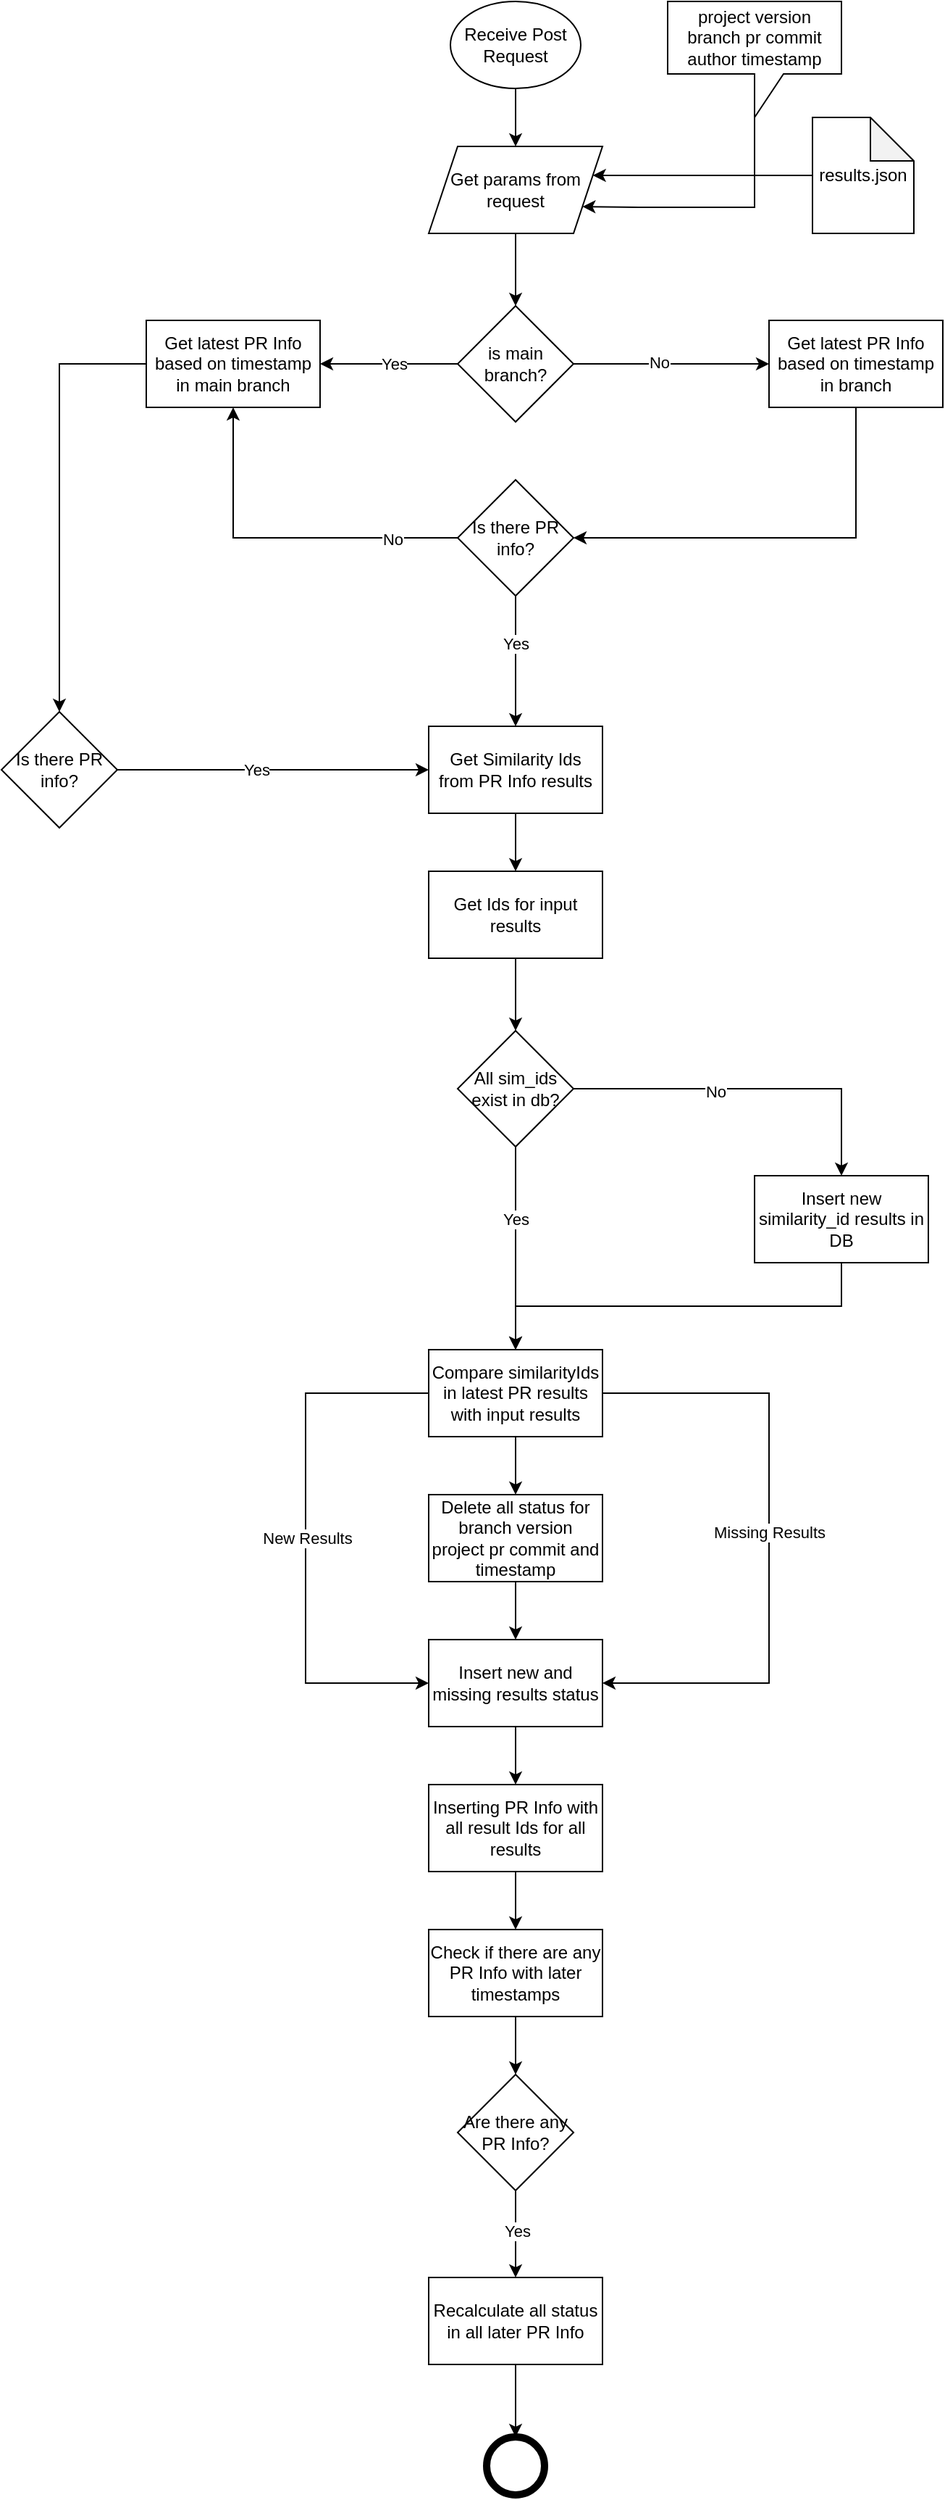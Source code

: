 <mxfile version="24.6.4" type="github" pages="4">
  <diagram name="Upload Results" id="YByiRGs1S5qQSoG0bhu4">
    <mxGraphModel dx="2068" dy="1206" grid="1" gridSize="10" guides="1" tooltips="1" connect="1" arrows="1" fold="1" page="1" pageScale="1" pageWidth="850" pageHeight="1100" math="0" shadow="0">
      <root>
        <mxCell id="0" />
        <mxCell id="1" parent="0" />
        <mxCell id="QZMvqvCmCbf6V6JpCvCZ-3" style="edgeStyle=orthogonalEdgeStyle;rounded=0;orthogonalLoop=1;jettySize=auto;html=1;exitX=0.5;exitY=1;exitDx=0;exitDy=0;entryX=0.5;entryY=0;entryDx=0;entryDy=0;" parent="1" source="QZMvqvCmCbf6V6JpCvCZ-1" target="QZMvqvCmCbf6V6JpCvCZ-18" edge="1">
          <mxGeometry relative="1" as="geometry">
            <mxPoint x="425.034" y="100" as="targetPoint" />
          </mxGeometry>
        </mxCell>
        <mxCell id="QZMvqvCmCbf6V6JpCvCZ-1" value="Receive Post Request" style="ellipse;whiteSpace=wrap;html=1;" parent="1" vertex="1">
          <mxGeometry x="380" y="10" width="90" height="60" as="geometry" />
        </mxCell>
        <mxCell id="QZMvqvCmCbf6V6JpCvCZ-7" style="edgeStyle=orthogonalEdgeStyle;rounded=0;orthogonalLoop=1;jettySize=auto;html=1;" parent="1" source="QZMvqvCmCbf6V6JpCvCZ-4" target="QZMvqvCmCbf6V6JpCvCZ-18" edge="1">
          <mxGeometry relative="1" as="geometry">
            <mxPoint x="485" y="130" as="targetPoint" />
            <Array as="points">
              <mxPoint x="510" y="130" />
              <mxPoint x="510" y="130" />
            </Array>
          </mxGeometry>
        </mxCell>
        <mxCell id="QZMvqvCmCbf6V6JpCvCZ-4" value="results.json" style="shape=note;whiteSpace=wrap;html=1;backgroundOutline=1;darkOpacity=0.05;" parent="1" vertex="1">
          <mxGeometry x="630" y="90" width="70" height="80" as="geometry" />
        </mxCell>
        <mxCell id="QZMvqvCmCbf6V6JpCvCZ-6" value="project version branch pr commit author timestamp" style="shape=callout;whiteSpace=wrap;html=1;perimeter=calloutPerimeter;rotation=0;" parent="1" vertex="1">
          <mxGeometry x="530" y="10" width="120" height="80" as="geometry" />
        </mxCell>
        <mxCell id="QZMvqvCmCbf6V6JpCvCZ-8" style="edgeStyle=orthogonalEdgeStyle;rounded=0;orthogonalLoop=1;jettySize=auto;html=1;entryX=1;entryY=0.75;entryDx=0;entryDy=0;" parent="1" source="QZMvqvCmCbf6V6JpCvCZ-6" target="QZMvqvCmCbf6V6JpCvCZ-18" edge="1">
          <mxGeometry relative="1" as="geometry">
            <mxPoint x="484.04" y="153.64" as="targetPoint" />
            <Array as="points">
              <mxPoint x="590" y="152" />
              <mxPoint x="510" y="152" />
            </Array>
          </mxGeometry>
        </mxCell>
        <mxCell id="cz3SGHg0EEIZZJpJrPbh-2" style="edgeStyle=orthogonalEdgeStyle;rounded=0;orthogonalLoop=1;jettySize=auto;html=1;" edge="1" parent="1" source="QZMvqvCmCbf6V6JpCvCZ-18" target="cz3SGHg0EEIZZJpJrPbh-1">
          <mxGeometry relative="1" as="geometry" />
        </mxCell>
        <mxCell id="QZMvqvCmCbf6V6JpCvCZ-18" value="Get params from request" style="shape=parallelogram;perimeter=parallelogramPerimeter;whiteSpace=wrap;html=1;fixedSize=1;" parent="1" vertex="1">
          <mxGeometry x="365" y="110" width="120" height="60" as="geometry" />
        </mxCell>
        <mxCell id="QZMvqvCmCbf6V6JpCvCZ-54" value="" style="ellipse;whiteSpace=wrap;html=1;rounded=1;fillColor=#ffffff;strokeWidth=5;strokeColor=#000000;" parent="1" vertex="1">
          <mxGeometry x="405" y="1690" width="40" height="40" as="geometry" />
        </mxCell>
        <mxCell id="cz3SGHg0EEIZZJpJrPbh-4" value="" style="edgeStyle=orthogonalEdgeStyle;rounded=0;orthogonalLoop=1;jettySize=auto;html=1;" edge="1" parent="1" source="cz3SGHg0EEIZZJpJrPbh-1" target="cz3SGHg0EEIZZJpJrPbh-3">
          <mxGeometry relative="1" as="geometry" />
        </mxCell>
        <mxCell id="cz3SGHg0EEIZZJpJrPbh-5" value="Yes" style="edgeLabel;html=1;align=center;verticalAlign=middle;resizable=0;points=[];" vertex="1" connectable="0" parent="cz3SGHg0EEIZZJpJrPbh-4">
          <mxGeometry x="-0.007" y="1" relative="1" as="geometry">
            <mxPoint x="3" y="-1" as="offset" />
          </mxGeometry>
        </mxCell>
        <mxCell id="cz3SGHg0EEIZZJpJrPbh-7" value="" style="edgeStyle=orthogonalEdgeStyle;rounded=0;orthogonalLoop=1;jettySize=auto;html=1;" edge="1" parent="1" source="cz3SGHg0EEIZZJpJrPbh-1" target="cz3SGHg0EEIZZJpJrPbh-6">
          <mxGeometry relative="1" as="geometry" />
        </mxCell>
        <mxCell id="cz3SGHg0EEIZZJpJrPbh-8" value="No" style="edgeLabel;html=1;align=center;verticalAlign=middle;resizable=0;points=[];" vertex="1" connectable="0" parent="cz3SGHg0EEIZZJpJrPbh-7">
          <mxGeometry x="-0.123" y="1" relative="1" as="geometry">
            <mxPoint as="offset" />
          </mxGeometry>
        </mxCell>
        <mxCell id="cz3SGHg0EEIZZJpJrPbh-1" value="is main branch?" style="rhombus;whiteSpace=wrap;html=1;" vertex="1" parent="1">
          <mxGeometry x="385" y="220" width="80" height="80" as="geometry" />
        </mxCell>
        <mxCell id="cz3SGHg0EEIZZJpJrPbh-12" value="" style="edgeStyle=orthogonalEdgeStyle;rounded=0;orthogonalLoop=1;jettySize=auto;html=1;" edge="1" parent="1" source="cz3SGHg0EEIZZJpJrPbh-3" target="cz3SGHg0EEIZZJpJrPbh-11">
          <mxGeometry relative="1" as="geometry" />
        </mxCell>
        <mxCell id="cz3SGHg0EEIZZJpJrPbh-3" value="Get latest PR Info based on timestamp in main branch" style="whiteSpace=wrap;html=1;" vertex="1" parent="1">
          <mxGeometry x="170" y="230" width="120" height="60" as="geometry" />
        </mxCell>
        <mxCell id="cz3SGHg0EEIZZJpJrPbh-10" value="" style="edgeStyle=orthogonalEdgeStyle;rounded=0;orthogonalLoop=1;jettySize=auto;html=1;" edge="1" parent="1" source="cz3SGHg0EEIZZJpJrPbh-6" target="cz3SGHg0EEIZZJpJrPbh-9">
          <mxGeometry relative="1" as="geometry">
            <Array as="points">
              <mxPoint x="660" y="380" />
            </Array>
          </mxGeometry>
        </mxCell>
        <mxCell id="cz3SGHg0EEIZZJpJrPbh-6" value="Get latest PR Info based on timestamp in branch" style="whiteSpace=wrap;html=1;" vertex="1" parent="1">
          <mxGeometry x="600" y="230" width="120" height="60" as="geometry" />
        </mxCell>
        <mxCell id="cz3SGHg0EEIZZJpJrPbh-14" style="edgeStyle=orthogonalEdgeStyle;rounded=0;orthogonalLoop=1;jettySize=auto;html=1;entryX=0.5;entryY=1;entryDx=0;entryDy=0;" edge="1" parent="1" source="cz3SGHg0EEIZZJpJrPbh-9" target="cz3SGHg0EEIZZJpJrPbh-3">
          <mxGeometry relative="1" as="geometry" />
        </mxCell>
        <mxCell id="cz3SGHg0EEIZZJpJrPbh-21" value="No" style="edgeLabel;html=1;align=center;verticalAlign=middle;resizable=0;points=[];" vertex="1" connectable="0" parent="cz3SGHg0EEIZZJpJrPbh-14">
          <mxGeometry x="-0.628" y="1" relative="1" as="geometry">
            <mxPoint as="offset" />
          </mxGeometry>
        </mxCell>
        <mxCell id="cz3SGHg0EEIZZJpJrPbh-16" value="" style="edgeStyle=orthogonalEdgeStyle;rounded=0;orthogonalLoop=1;jettySize=auto;html=1;" edge="1" parent="1" source="cz3SGHg0EEIZZJpJrPbh-9" target="cz3SGHg0EEIZZJpJrPbh-15">
          <mxGeometry relative="1" as="geometry" />
        </mxCell>
        <mxCell id="cz3SGHg0EEIZZJpJrPbh-20" value="Yes" style="edgeLabel;html=1;align=center;verticalAlign=middle;resizable=0;points=[];" vertex="1" connectable="0" parent="cz3SGHg0EEIZZJpJrPbh-16">
          <mxGeometry x="-0.481" y="1" relative="1" as="geometry">
            <mxPoint x="-1" y="9" as="offset" />
          </mxGeometry>
        </mxCell>
        <mxCell id="cz3SGHg0EEIZZJpJrPbh-9" value="Is there PR info?" style="rhombus;whiteSpace=wrap;html=1;" vertex="1" parent="1">
          <mxGeometry x="385" y="340" width="80" height="80" as="geometry" />
        </mxCell>
        <mxCell id="cz3SGHg0EEIZZJpJrPbh-18" style="edgeStyle=orthogonalEdgeStyle;rounded=0;orthogonalLoop=1;jettySize=auto;html=1;entryX=0;entryY=0.5;entryDx=0;entryDy=0;exitX=1;exitY=0.5;exitDx=0;exitDy=0;" edge="1" parent="1" source="cz3SGHg0EEIZZJpJrPbh-11" target="cz3SGHg0EEIZZJpJrPbh-15">
          <mxGeometry relative="1" as="geometry">
            <Array as="points">
              <mxPoint x="365" y="540" />
            </Array>
          </mxGeometry>
        </mxCell>
        <mxCell id="cz3SGHg0EEIZZJpJrPbh-22" value="Yes" style="edgeLabel;html=1;align=center;verticalAlign=middle;resizable=0;points=[];" vertex="1" connectable="0" parent="cz3SGHg0EEIZZJpJrPbh-18">
          <mxGeometry x="-0.111" relative="1" as="geometry">
            <mxPoint as="offset" />
          </mxGeometry>
        </mxCell>
        <mxCell id="cz3SGHg0EEIZZJpJrPbh-11" value="Is there PR info?" style="rhombus;whiteSpace=wrap;html=1;" vertex="1" parent="1">
          <mxGeometry x="70" y="500" width="80" height="80" as="geometry" />
        </mxCell>
        <mxCell id="cz3SGHg0EEIZZJpJrPbh-43" value="" style="edgeStyle=orthogonalEdgeStyle;rounded=0;orthogonalLoop=1;jettySize=auto;html=1;" edge="1" parent="1" source="cz3SGHg0EEIZZJpJrPbh-15" target="cz3SGHg0EEIZZJpJrPbh-42">
          <mxGeometry relative="1" as="geometry" />
        </mxCell>
        <mxCell id="cz3SGHg0EEIZZJpJrPbh-15" value="Get Similarity Ids from PR Info results" style="whiteSpace=wrap;html=1;" vertex="1" parent="1">
          <mxGeometry x="365" y="510" width="120" height="60" as="geometry" />
        </mxCell>
        <mxCell id="cz3SGHg0EEIZZJpJrPbh-30" value="" style="edgeStyle=orthogonalEdgeStyle;rounded=0;orthogonalLoop=1;jettySize=auto;html=1;" edge="1" parent="1" source="cz3SGHg0EEIZZJpJrPbh-23" target="cz3SGHg0EEIZZJpJrPbh-29">
          <mxGeometry relative="1" as="geometry" />
        </mxCell>
        <mxCell id="cz3SGHg0EEIZZJpJrPbh-35" style="edgeStyle=orthogonalEdgeStyle;rounded=0;orthogonalLoop=1;jettySize=auto;html=1;entryX=1;entryY=0.5;entryDx=0;entryDy=0;" edge="1" parent="1" source="cz3SGHg0EEIZZJpJrPbh-23" target="cz3SGHg0EEIZZJpJrPbh-31">
          <mxGeometry relative="1" as="geometry">
            <Array as="points">
              <mxPoint x="600" y="970" />
              <mxPoint x="600" y="1170" />
            </Array>
          </mxGeometry>
        </mxCell>
        <mxCell id="cz3SGHg0EEIZZJpJrPbh-36" value="Missing Results" style="edgeLabel;html=1;align=center;verticalAlign=middle;resizable=0;points=[];" vertex="1" connectable="0" parent="cz3SGHg0EEIZZJpJrPbh-35">
          <mxGeometry x="-0.021" relative="1" as="geometry">
            <mxPoint as="offset" />
          </mxGeometry>
        </mxCell>
        <mxCell id="cz3SGHg0EEIZZJpJrPbh-37" style="edgeStyle=orthogonalEdgeStyle;rounded=0;orthogonalLoop=1;jettySize=auto;html=1;entryX=0;entryY=0.5;entryDx=0;entryDy=0;" edge="1" parent="1" source="cz3SGHg0EEIZZJpJrPbh-23" target="cz3SGHg0EEIZZJpJrPbh-31">
          <mxGeometry relative="1" as="geometry">
            <Array as="points">
              <mxPoint x="280" y="970" />
              <mxPoint x="280" y="1170" />
            </Array>
          </mxGeometry>
        </mxCell>
        <mxCell id="cz3SGHg0EEIZZJpJrPbh-38" value="New Results" style="edgeLabel;html=1;align=center;verticalAlign=middle;resizable=0;points=[];" vertex="1" connectable="0" parent="cz3SGHg0EEIZZJpJrPbh-37">
          <mxGeometry x="-0.035" y="1" relative="1" as="geometry">
            <mxPoint y="6" as="offset" />
          </mxGeometry>
        </mxCell>
        <mxCell id="cz3SGHg0EEIZZJpJrPbh-23" value="Compare similarityIds in latest PR results with input results" style="whiteSpace=wrap;html=1;" vertex="1" parent="1">
          <mxGeometry x="365" y="940" width="120" height="60" as="geometry" />
        </mxCell>
        <mxCell id="cz3SGHg0EEIZZJpJrPbh-32" value="" style="edgeStyle=orthogonalEdgeStyle;rounded=0;orthogonalLoop=1;jettySize=auto;html=1;" edge="1" parent="1" source="cz3SGHg0EEIZZJpJrPbh-29" target="cz3SGHg0EEIZZJpJrPbh-31">
          <mxGeometry relative="1" as="geometry" />
        </mxCell>
        <mxCell id="cz3SGHg0EEIZZJpJrPbh-29" value="Delete all status for branch version project pr commit and timestamp" style="whiteSpace=wrap;html=1;" vertex="1" parent="1">
          <mxGeometry x="365" y="1040" width="120" height="60" as="geometry" />
        </mxCell>
        <mxCell id="cz3SGHg0EEIZZJpJrPbh-61" value="" style="edgeStyle=orthogonalEdgeStyle;rounded=0;orthogonalLoop=1;jettySize=auto;html=1;" edge="1" parent="1" source="cz3SGHg0EEIZZJpJrPbh-31" target="cz3SGHg0EEIZZJpJrPbh-60">
          <mxGeometry relative="1" as="geometry" />
        </mxCell>
        <mxCell id="cz3SGHg0EEIZZJpJrPbh-31" value="Insert new and missing results status" style="whiteSpace=wrap;html=1;" vertex="1" parent="1">
          <mxGeometry x="365" y="1140" width="120" height="60" as="geometry" />
        </mxCell>
        <mxCell id="cz3SGHg0EEIZZJpJrPbh-54" value="" style="edgeStyle=orthogonalEdgeStyle;rounded=0;orthogonalLoop=1;jettySize=auto;html=1;" edge="1" parent="1" source="cz3SGHg0EEIZZJpJrPbh-42" target="cz3SGHg0EEIZZJpJrPbh-44">
          <mxGeometry relative="1" as="geometry" />
        </mxCell>
        <mxCell id="cz3SGHg0EEIZZJpJrPbh-42" value="Get Ids for input results" style="whiteSpace=wrap;html=1;" vertex="1" parent="1">
          <mxGeometry x="365" y="610" width="120" height="60" as="geometry" />
        </mxCell>
        <mxCell id="cz3SGHg0EEIZZJpJrPbh-55" style="edgeStyle=orthogonalEdgeStyle;rounded=0;orthogonalLoop=1;jettySize=auto;html=1;entryX=0.5;entryY=0;entryDx=0;entryDy=0;" edge="1" parent="1" source="cz3SGHg0EEIZZJpJrPbh-44" target="cz3SGHg0EEIZZJpJrPbh-47">
          <mxGeometry relative="1" as="geometry" />
        </mxCell>
        <mxCell id="cz3SGHg0EEIZZJpJrPbh-56" value="No" style="edgeLabel;html=1;align=center;verticalAlign=middle;resizable=0;points=[];" vertex="1" connectable="0" parent="cz3SGHg0EEIZZJpJrPbh-55">
          <mxGeometry x="-0.203" y="-2" relative="1" as="geometry">
            <mxPoint as="offset" />
          </mxGeometry>
        </mxCell>
        <mxCell id="cz3SGHg0EEIZZJpJrPbh-58" style="edgeStyle=orthogonalEdgeStyle;rounded=0;orthogonalLoop=1;jettySize=auto;html=1;entryX=0.5;entryY=0;entryDx=0;entryDy=0;" edge="1" parent="1" source="cz3SGHg0EEIZZJpJrPbh-44" target="cz3SGHg0EEIZZJpJrPbh-23">
          <mxGeometry relative="1" as="geometry" />
        </mxCell>
        <mxCell id="cz3SGHg0EEIZZJpJrPbh-59" value="Yes" style="edgeLabel;html=1;align=center;verticalAlign=middle;resizable=0;points=[];" vertex="1" connectable="0" parent="cz3SGHg0EEIZZJpJrPbh-58">
          <mxGeometry x="-0.483" relative="1" as="geometry">
            <mxPoint y="14" as="offset" />
          </mxGeometry>
        </mxCell>
        <mxCell id="cz3SGHg0EEIZZJpJrPbh-44" value="All sim_ids exist in db?" style="rhombus;whiteSpace=wrap;html=1;" vertex="1" parent="1">
          <mxGeometry x="385" y="720" width="80" height="80" as="geometry" />
        </mxCell>
        <mxCell id="cz3SGHg0EEIZZJpJrPbh-57" style="edgeStyle=orthogonalEdgeStyle;rounded=0;orthogonalLoop=1;jettySize=auto;html=1;" edge="1" parent="1" source="cz3SGHg0EEIZZJpJrPbh-47" target="cz3SGHg0EEIZZJpJrPbh-23">
          <mxGeometry relative="1" as="geometry">
            <Array as="points">
              <mxPoint x="650" y="910" />
              <mxPoint x="425" y="910" />
            </Array>
          </mxGeometry>
        </mxCell>
        <mxCell id="cz3SGHg0EEIZZJpJrPbh-47" value="Insert new similarity_id results in DB" style="whiteSpace=wrap;html=1;" vertex="1" parent="1">
          <mxGeometry x="590" y="820" width="120" height="60" as="geometry" />
        </mxCell>
        <mxCell id="cz3SGHg0EEIZZJpJrPbh-63" value="" style="edgeStyle=orthogonalEdgeStyle;rounded=0;orthogonalLoop=1;jettySize=auto;html=1;" edge="1" parent="1" source="cz3SGHg0EEIZZJpJrPbh-60" target="cz3SGHg0EEIZZJpJrPbh-62">
          <mxGeometry relative="1" as="geometry" />
        </mxCell>
        <mxCell id="cz3SGHg0EEIZZJpJrPbh-60" value="Inserting PR Info with all result Ids for all results" style="whiteSpace=wrap;html=1;" vertex="1" parent="1">
          <mxGeometry x="365" y="1240" width="120" height="60" as="geometry" />
        </mxCell>
        <mxCell id="cz3SGHg0EEIZZJpJrPbh-65" value="" style="edgeStyle=orthogonalEdgeStyle;rounded=0;orthogonalLoop=1;jettySize=auto;html=1;" edge="1" parent="1" source="cz3SGHg0EEIZZJpJrPbh-62" target="cz3SGHg0EEIZZJpJrPbh-64">
          <mxGeometry relative="1" as="geometry" />
        </mxCell>
        <mxCell id="cz3SGHg0EEIZZJpJrPbh-62" value="Check if there are any PR Info with later timestamps" style="whiteSpace=wrap;html=1;" vertex="1" parent="1">
          <mxGeometry x="365" y="1340" width="120" height="60" as="geometry" />
        </mxCell>
        <mxCell id="cz3SGHg0EEIZZJpJrPbh-67" value="" style="edgeStyle=orthogonalEdgeStyle;rounded=0;orthogonalLoop=1;jettySize=auto;html=1;" edge="1" parent="1" source="cz3SGHg0EEIZZJpJrPbh-64" target="cz3SGHg0EEIZZJpJrPbh-66">
          <mxGeometry relative="1" as="geometry" />
        </mxCell>
        <mxCell id="cz3SGHg0EEIZZJpJrPbh-68" value="Yes" style="edgeLabel;html=1;align=center;verticalAlign=middle;resizable=0;points=[];" vertex="1" connectable="0" parent="cz3SGHg0EEIZZJpJrPbh-67">
          <mxGeometry x="-0.08" y="1" relative="1" as="geometry">
            <mxPoint as="offset" />
          </mxGeometry>
        </mxCell>
        <mxCell id="cz3SGHg0EEIZZJpJrPbh-64" value="Are there any PR Info?" style="rhombus;whiteSpace=wrap;html=1;" vertex="1" parent="1">
          <mxGeometry x="385" y="1440" width="80" height="80" as="geometry" />
        </mxCell>
        <mxCell id="cz3SGHg0EEIZZJpJrPbh-69" style="edgeStyle=orthogonalEdgeStyle;rounded=0;orthogonalLoop=1;jettySize=auto;html=1;" edge="1" parent="1" source="cz3SGHg0EEIZZJpJrPbh-66" target="QZMvqvCmCbf6V6JpCvCZ-54">
          <mxGeometry relative="1" as="geometry" />
        </mxCell>
        <mxCell id="cz3SGHg0EEIZZJpJrPbh-66" value="Recalculate all status in all later PR Info" style="whiteSpace=wrap;html=1;" vertex="1" parent="1">
          <mxGeometry x="365" y="1580" width="120" height="60" as="geometry" />
        </mxCell>
      </root>
    </mxGraphModel>
  </diagram>
  <diagram id="E4tVoBU792jQGEHOuDer" name="Result Summary">
    <mxGraphModel dx="1418" dy="819" grid="1" gridSize="10" guides="1" tooltips="1" connect="1" arrows="1" fold="1" page="1" pageScale="1" pageWidth="850" pageHeight="1100" math="0" shadow="0">
      <root>
        <mxCell id="0" />
        <mxCell id="1" parent="0" />
        <mxCell id="jvsuwEAypNJCetFV5SgB-3" style="edgeStyle=orthogonalEdgeStyle;rounded=0;orthogonalLoop=1;jettySize=auto;html=1;" edge="1" parent="1" source="jvsuwEAypNJCetFV5SgB-1" target="jvsuwEAypNJCetFV5SgB-2">
          <mxGeometry relative="1" as="geometry" />
        </mxCell>
        <mxCell id="jvsuwEAypNJCetFV5SgB-1" value="Receive Get Request" style="ellipse;whiteSpace=wrap;html=1;" vertex="1" parent="1">
          <mxGeometry x="365" y="10" width="120" height="80" as="geometry" />
        </mxCell>
        <mxCell id="jvsuwEAypNJCetFV5SgB-6" style="edgeStyle=orthogonalEdgeStyle;rounded=0;orthogonalLoop=1;jettySize=auto;html=1;" edge="1" parent="1" source="jvsuwEAypNJCetFV5SgB-2" target="jvsuwEAypNJCetFV5SgB-7">
          <mxGeometry relative="1" as="geometry">
            <mxPoint x="425" y="230" as="targetPoint" />
          </mxGeometry>
        </mxCell>
        <mxCell id="jvsuwEAypNJCetFV5SgB-2" value="Get params from request" style="shape=parallelogram;perimeter=parallelogramPerimeter;whiteSpace=wrap;html=1;fixedSize=1;" vertex="1" parent="1">
          <mxGeometry x="365" y="130" width="120" height="60" as="geometry" />
        </mxCell>
        <mxCell id="jvsuwEAypNJCetFV5SgB-5" style="edgeStyle=orthogonalEdgeStyle;rounded=0;orthogonalLoop=1;jettySize=auto;html=1;entryX=1;entryY=0.5;entryDx=0;entryDy=0;" edge="1" parent="1" source="jvsuwEAypNJCetFV5SgB-4" target="jvsuwEAypNJCetFV5SgB-2">
          <mxGeometry relative="1" as="geometry">
            <Array as="points">
              <mxPoint x="560" y="160" />
              <mxPoint x="560" y="160" />
            </Array>
          </mxGeometry>
        </mxCell>
        <mxCell id="jvsuwEAypNJCetFV5SgB-4" value="version branch ?pr" style="shape=callout;whiteSpace=wrap;html=1;perimeter=calloutPerimeter;" vertex="1" parent="1">
          <mxGeometry x="540" y="140" width="120" height="70" as="geometry" />
        </mxCell>
        <mxCell id="jvsuwEAypNJCetFV5SgB-10" value="" style="edgeStyle=orthogonalEdgeStyle;rounded=0;orthogonalLoop=1;jettySize=auto;html=1;" edge="1" parent="1" source="jvsuwEAypNJCetFV5SgB-7" target="jvsuwEAypNJCetFV5SgB-9">
          <mxGeometry relative="1" as="geometry" />
        </mxCell>
        <mxCell id="jvsuwEAypNJCetFV5SgB-7" value="Generate mongo aggregation pipeline" style="rounded=0;whiteSpace=wrap;html=1;" vertex="1" parent="1">
          <mxGeometry x="365" y="220" width="120" height="60" as="geometry" />
        </mxCell>
        <mxCell id="jvsuwEAypNJCetFV5SgB-12" value="" style="edgeStyle=orthogonalEdgeStyle;rounded=0;orthogonalLoop=1;jettySize=auto;html=1;" edge="1" parent="1" source="jvsuwEAypNJCetFV5SgB-9" target="jvsuwEAypNJCetFV5SgB-11">
          <mxGeometry relative="1" as="geometry" />
        </mxCell>
        <mxCell id="jvsuwEAypNJCetFV5SgB-9" value="Match status by version branch ?pr" style="whiteSpace=wrap;html=1;rounded=0;" vertex="1" parent="1">
          <mxGeometry x="365" y="310" width="120" height="60" as="geometry" />
        </mxCell>
        <mxCell id="jvsuwEAypNJCetFV5SgB-14" value="" style="edgeStyle=orthogonalEdgeStyle;rounded=0;orthogonalLoop=1;jettySize=auto;html=1;" edge="1" parent="1" source="jvsuwEAypNJCetFV5SgB-11" target="jvsuwEAypNJCetFV5SgB-13">
          <mxGeometry relative="1" as="geometry" />
        </mxCell>
        <mxCell id="jvsuwEAypNJCetFV5SgB-11" value="lookup left join result data by result id" style="whiteSpace=wrap;html=1;rounded=0;" vertex="1" parent="1">
          <mxGeometry x="365" y="400" width="120" height="60" as="geometry" />
        </mxCell>
        <mxCell id="jvsuwEAypNJCetFV5SgB-16" value="" style="edgeStyle=orthogonalEdgeStyle;rounded=0;orthogonalLoop=1;jettySize=auto;html=1;" edge="1" parent="1" source="jvsuwEAypNJCetFV5SgB-13" target="jvsuwEAypNJCetFV5SgB-15">
          <mxGeometry relative="1" as="geometry" />
        </mxCell>
        <mxCell id="jvsuwEAypNJCetFV5SgB-13" value="lookup last analysis record by result id" style="whiteSpace=wrap;html=1;rounded=0;" vertex="1" parent="1">
          <mxGeometry x="365" y="490" width="120" height="60" as="geometry" />
        </mxCell>
        <mxCell id="jvsuwEAypNJCetFV5SgB-18" value="" style="edgeStyle=orthogonalEdgeStyle;rounded=0;orthogonalLoop=1;jettySize=auto;html=1;" edge="1" parent="1" source="jvsuwEAypNJCetFV5SgB-15" target="jvsuwEAypNJCetFV5SgB-17">
          <mxGeometry relative="1" as="geometry" />
        </mxCell>
        <mxCell id="jvsuwEAypNJCetFV5SgB-15" value="unwind result and analysis data" style="whiteSpace=wrap;html=1;rounded=0;" vertex="1" parent="1">
          <mxGeometry x="365" y="580" width="120" height="60" as="geometry" />
        </mxCell>
        <mxCell id="XTr0tZBAKNCZQz81I6Xo-2" value="" style="edgeStyle=orthogonalEdgeStyle;rounded=0;orthogonalLoop=1;jettySize=auto;html=1;" edge="1" parent="1" source="jvsuwEAypNJCetFV5SgB-17" target="XTr0tZBAKNCZQz81I6Xo-1">
          <mxGeometry relative="1" as="geometry" />
        </mxCell>
        <mxCell id="jvsuwEAypNJCetFV5SgB-17" value="group by pr/project based on ?pr and calculate status summary" style="whiteSpace=wrap;html=1;rounded=0;" vertex="1" parent="1">
          <mxGeometry x="365" y="670" width="120" height="60" as="geometry" />
        </mxCell>
        <mxCell id="XTr0tZBAKNCZQz81I6Xo-4" value="" style="edgeStyle=orthogonalEdgeStyle;rounded=0;orthogonalLoop=1;jettySize=auto;html=1;" edge="1" parent="1" source="XTr0tZBAKNCZQz81I6Xo-1" target="XTr0tZBAKNCZQz81I6Xo-3">
          <mxGeometry relative="1" as="geometry" />
        </mxCell>
        <mxCell id="XTr0tZBAKNCZQz81I6Xo-1" value="return grouped&lt;div&gt;results&lt;/div&gt;" style="whiteSpace=wrap;html=1;rounded=0;" vertex="1" parent="1">
          <mxGeometry x="365" y="760" width="120" height="60" as="geometry" />
        </mxCell>
        <mxCell id="XTr0tZBAKNCZQz81I6Xo-3" value="" style="ellipse;whiteSpace=wrap;html=1;rounded=0;fillColor=#ffffff;strokeWidth=5;" vertex="1" parent="1">
          <mxGeometry x="405" y="850" width="40" height="40" as="geometry" />
        </mxCell>
      </root>
    </mxGraphModel>
  </diagram>
  <diagram id="95dz_qOUrfrsgVSxwhzE" name="Get results">
    <mxGraphModel dx="1418" dy="819" grid="1" gridSize="10" guides="1" tooltips="1" connect="1" arrows="1" fold="1" page="1" pageScale="1" pageWidth="850" pageHeight="1100" math="0" shadow="0">
      <root>
        <mxCell id="0" />
        <mxCell id="1" parent="0" />
        <mxCell id="ftJtjpPrm9_q0C4cr3a7-1" style="edgeStyle=orthogonalEdgeStyle;rounded=0;orthogonalLoop=1;jettySize=auto;html=1;" edge="1" parent="1" source="ftJtjpPrm9_q0C4cr3a7-2" target="ftJtjpPrm9_q0C4cr3a7-4">
          <mxGeometry relative="1" as="geometry" />
        </mxCell>
        <mxCell id="ftJtjpPrm9_q0C4cr3a7-2" value="Receive Get Request" style="ellipse;whiteSpace=wrap;html=1;" vertex="1" parent="1">
          <mxGeometry x="365" y="10" width="120" height="80" as="geometry" />
        </mxCell>
        <mxCell id="ftJtjpPrm9_q0C4cr3a7-3" style="edgeStyle=orthogonalEdgeStyle;rounded=0;orthogonalLoop=1;jettySize=auto;html=1;" edge="1" parent="1" source="ftJtjpPrm9_q0C4cr3a7-4" target="ftJtjpPrm9_q0C4cr3a7-8">
          <mxGeometry relative="1" as="geometry">
            <mxPoint x="425" y="230" as="targetPoint" />
          </mxGeometry>
        </mxCell>
        <mxCell id="ftJtjpPrm9_q0C4cr3a7-4" value="Get params from request" style="shape=parallelogram;perimeter=parallelogramPerimeter;whiteSpace=wrap;html=1;fixedSize=1;" vertex="1" parent="1">
          <mxGeometry x="365" y="130" width="120" height="60" as="geometry" />
        </mxCell>
        <mxCell id="ftJtjpPrm9_q0C4cr3a7-5" style="edgeStyle=orthogonalEdgeStyle;rounded=0;orthogonalLoop=1;jettySize=auto;html=1;entryX=1;entryY=0.5;entryDx=0;entryDy=0;" edge="1" parent="1" source="ftJtjpPrm9_q0C4cr3a7-6" target="ftJtjpPrm9_q0C4cr3a7-4">
          <mxGeometry relative="1" as="geometry">
            <Array as="points">
              <mxPoint x="560" y="160" />
              <mxPoint x="560" y="160" />
            </Array>
          </mxGeometry>
        </mxCell>
        <mxCell id="ftJtjpPrm9_q0C4cr3a7-6" value="version branch pr project" style="shape=callout;whiteSpace=wrap;html=1;perimeter=calloutPerimeter;" vertex="1" parent="1">
          <mxGeometry x="540" y="140" width="160" height="70" as="geometry" />
        </mxCell>
        <mxCell id="ftJtjpPrm9_q0C4cr3a7-7" value="" style="edgeStyle=orthogonalEdgeStyle;rounded=0;orthogonalLoop=1;jettySize=auto;html=1;" edge="1" parent="1" source="ftJtjpPrm9_q0C4cr3a7-8" target="ftJtjpPrm9_q0C4cr3a7-10">
          <mxGeometry relative="1" as="geometry" />
        </mxCell>
        <mxCell id="ftJtjpPrm9_q0C4cr3a7-8" value="Generate mongo aggregation pipeline" style="rounded=0;whiteSpace=wrap;html=1;" vertex="1" parent="1">
          <mxGeometry x="365" y="220" width="120" height="60" as="geometry" />
        </mxCell>
        <mxCell id="ftJtjpPrm9_q0C4cr3a7-9" value="" style="edgeStyle=orthogonalEdgeStyle;rounded=0;orthogonalLoop=1;jettySize=auto;html=1;" edge="1" parent="1" source="ftJtjpPrm9_q0C4cr3a7-10" target="ftJtjpPrm9_q0C4cr3a7-12">
          <mxGeometry relative="1" as="geometry" />
        </mxCell>
        <mxCell id="ftJtjpPrm9_q0C4cr3a7-10" value="Match status by version branch pr project" style="whiteSpace=wrap;html=1;rounded=0;" vertex="1" parent="1">
          <mxGeometry x="365" y="310" width="120" height="60" as="geometry" />
        </mxCell>
        <mxCell id="ftJtjpPrm9_q0C4cr3a7-11" value="" style="edgeStyle=orthogonalEdgeStyle;rounded=0;orthogonalLoop=1;jettySize=auto;html=1;" edge="1" parent="1" source="ftJtjpPrm9_q0C4cr3a7-12" target="ftJtjpPrm9_q0C4cr3a7-14">
          <mxGeometry relative="1" as="geometry" />
        </mxCell>
        <mxCell id="ftJtjpPrm9_q0C4cr3a7-12" value="lookup left join result data by result id" style="whiteSpace=wrap;html=1;rounded=0;" vertex="1" parent="1">
          <mxGeometry x="365" y="400" width="120" height="60" as="geometry" />
        </mxCell>
        <mxCell id="ftJtjpPrm9_q0C4cr3a7-13" value="" style="edgeStyle=orthogonalEdgeStyle;rounded=0;orthogonalLoop=1;jettySize=auto;html=1;" edge="1" parent="1" source="ftJtjpPrm9_q0C4cr3a7-14" target="ftJtjpPrm9_q0C4cr3a7-16">
          <mxGeometry relative="1" as="geometry" />
        </mxCell>
        <mxCell id="ftJtjpPrm9_q0C4cr3a7-14" value="lookup last analysis record by result id" style="whiteSpace=wrap;html=1;rounded=0;" vertex="1" parent="1">
          <mxGeometry x="365" y="490" width="120" height="60" as="geometry" />
        </mxCell>
        <mxCell id="ftJtjpPrm9_q0C4cr3a7-15" value="" style="edgeStyle=orthogonalEdgeStyle;rounded=0;orthogonalLoop=1;jettySize=auto;html=1;" edge="1" parent="1" source="ftJtjpPrm9_q0C4cr3a7-16" target="ftJtjpPrm9_q0C4cr3a7-20">
          <mxGeometry relative="1" as="geometry">
            <mxPoint x="425" y="670" as="targetPoint" />
          </mxGeometry>
        </mxCell>
        <mxCell id="ftJtjpPrm9_q0C4cr3a7-16" value="unwind result and analysis data" style="whiteSpace=wrap;html=1;rounded=0;" vertex="1" parent="1">
          <mxGeometry x="365" y="580" width="120" height="60" as="geometry" />
        </mxCell>
        <mxCell id="ftJtjpPrm9_q0C4cr3a7-19" value="" style="edgeStyle=orthogonalEdgeStyle;rounded=0;orthogonalLoop=1;jettySize=auto;html=1;" edge="1" parent="1" source="ftJtjpPrm9_q0C4cr3a7-20" target="ftJtjpPrm9_q0C4cr3a7-21">
          <mxGeometry relative="1" as="geometry" />
        </mxCell>
        <mxCell id="ftJtjpPrm9_q0C4cr3a7-20" value="&lt;div&gt;return joined results&lt;/div&gt;" style="whiteSpace=wrap;html=1;rounded=0;" vertex="1" parent="1">
          <mxGeometry x="365" y="670" width="120" height="60" as="geometry" />
        </mxCell>
        <mxCell id="ftJtjpPrm9_q0C4cr3a7-21" value="" style="ellipse;whiteSpace=wrap;html=1;rounded=0;fillColor=#ffffff;strokeWidth=5;" vertex="1" parent="1">
          <mxGeometry x="405" y="760" width="40" height="40" as="geometry" />
        </mxCell>
      </root>
    </mxGraphModel>
  </diagram>
  <diagram id="ac9ejxZgNqiOZN9KuZ4Q" name="Page-4">
    <mxGraphModel dx="1723" dy="1005" grid="1" gridSize="10" guides="1" tooltips="1" connect="1" arrows="1" fold="1" page="1" pageScale="1" pageWidth="850" pageHeight="1100" math="0" shadow="0">
      <root>
        <mxCell id="0" />
        <mxCell id="1" parent="0" />
        <mxCell id="Za7pTMdpGMoygshJjw1D-1" value="" style="endArrow=none;html=1;rounded=0;" edge="1" parent="1">
          <mxGeometry width="50" height="50" relative="1" as="geometry">
            <mxPoint y="80" as="sourcePoint" />
            <mxPoint x="850" y="80" as="targetPoint" />
          </mxGeometry>
        </mxCell>
        <mxCell id="Za7pTMdpGMoygshJjw1D-3" style="edgeStyle=orthogonalEdgeStyle;rounded=0;orthogonalLoop=1;jettySize=auto;html=1;startArrow=classic;startFill=1;endArrow=none;endFill=0;" edge="1" parent="1" source="Za7pTMdpGMoygshJjw1D-2">
          <mxGeometry relative="1" as="geometry">
            <mxPoint x="40" y="80.0" as="targetPoint" />
          </mxGeometry>
        </mxCell>
        <mxCell id="Za7pTMdpGMoygshJjw1D-2" value="" style="ellipse;whiteSpace=wrap;html=1;aspect=fixed;" vertex="1" parent="1">
          <mxGeometry x="80" y="110" width="30" height="30" as="geometry" />
        </mxCell>
        <mxCell id="Za7pTMdpGMoygshJjw1D-6" value="" style="edgeStyle=orthogonalEdgeStyle;rounded=0;orthogonalLoop=1;jettySize=auto;html=1;" edge="1" parent="1" source="Za7pTMdpGMoygshJjw1D-4" target="Za7pTMdpGMoygshJjw1D-5">
          <mxGeometry relative="1" as="geometry" />
        </mxCell>
        <mxCell id="Za7pTMdpGMoygshJjw1D-4" value="Trigger on PR complete with pr number, commit, version, branch, author and timestamp" style="rounded=0;whiteSpace=wrap;html=1;" vertex="1" parent="1">
          <mxGeometry x="35" y="150" width="120" height="80" as="geometry" />
        </mxCell>
        <mxCell id="Za7pTMdpGMoygshJjw1D-8" value="" style="edgeStyle=orthogonalEdgeStyle;rounded=0;orthogonalLoop=1;jettySize=auto;html=1;" edge="1" parent="1" source="Za7pTMdpGMoygshJjw1D-5" target="Za7pTMdpGMoygshJjw1D-7">
          <mxGeometry relative="1" as="geometry" />
        </mxCell>
        <mxCell id="Za7pTMdpGMoygshJjw1D-5" value="Run CI projects" style="whiteSpace=wrap;html=1;rounded=0;" vertex="1" parent="1">
          <mxGeometry x="35" y="250" width="120" height="60" as="geometry" />
        </mxCell>
        <mxCell id="Za7pTMdpGMoygshJjw1D-7" value="Upload results with metadata for each project" style="whiteSpace=wrap;html=1;rounded=0;" vertex="1" parent="1">
          <mxGeometry x="35" y="330" width="120" height="60" as="geometry" />
        </mxCell>
        <mxCell id="Za7pTMdpGMoygshJjw1D-9" value="" style="endArrow=none;html=1;rounded=0;" edge="1" parent="1">
          <mxGeometry width="50" height="50" relative="1" as="geometry">
            <mxPoint y="480" as="sourcePoint" />
            <mxPoint x="850" y="480" as="targetPoint" />
          </mxGeometry>
        </mxCell>
        <mxCell id="Za7pTMdpGMoygshJjw1D-10" value="Main Branch" style="text;html=1;align=center;verticalAlign=middle;resizable=0;points=[];autosize=1;strokeColor=none;fillColor=none;" vertex="1" parent="1">
          <mxGeometry y="28" width="90" height="30" as="geometry" />
        </mxCell>
        <mxCell id="Za7pTMdpGMoygshJjw1D-11" value="Feature Branch" style="text;html=1;align=center;verticalAlign=middle;resizable=0;points=[];autosize=1;strokeColor=none;fillColor=none;" vertex="1" parent="1">
          <mxGeometry y="430" width="110" height="30" as="geometry" />
        </mxCell>
        <mxCell id="Za7pTMdpGMoygshJjw1D-14" style="edgeStyle=orthogonalEdgeStyle;rounded=0;orthogonalLoop=1;jettySize=auto;html=1;startArrow=classic;startFill=1;endArrow=none;endFill=0;" edge="1" parent="1" source="Za7pTMdpGMoygshJjw1D-13">
          <mxGeometry relative="1" as="geometry">
            <mxPoint x="160" y="480" as="targetPoint" />
          </mxGeometry>
        </mxCell>
        <mxCell id="Za7pTMdpGMoygshJjw1D-24" value="" style="edgeStyle=orthogonalEdgeStyle;rounded=0;orthogonalLoop=1;jettySize=auto;html=1;" edge="1" parent="1" source="Za7pTMdpGMoygshJjw1D-13" target="Za7pTMdpGMoygshJjw1D-23">
          <mxGeometry relative="1" as="geometry" />
        </mxCell>
        <mxCell id="Za7pTMdpGMoygshJjw1D-25" value="commit" style="edgeLabel;html=1;align=center;verticalAlign=middle;resizable=0;points=[];" vertex="1" connectable="0" parent="Za7pTMdpGMoygshJjw1D-24">
          <mxGeometry x="-0.254" y="2" relative="1" as="geometry">
            <mxPoint x="14" y="-13" as="offset" />
          </mxGeometry>
        </mxCell>
        <mxCell id="Za7pTMdpGMoygshJjw1D-13" value="" style="ellipse;whiteSpace=wrap;html=1;aspect=fixed;" vertex="1" parent="1">
          <mxGeometry x="200" y="510" width="30" height="30" as="geometry" />
        </mxCell>
        <mxCell id="Za7pTMdpGMoygshJjw1D-15" value="Manual trigger with pr number, commit, version, branch, author and timestamp" style="rounded=0;whiteSpace=wrap;html=1;" vertex="1" parent="1">
          <mxGeometry x="155" y="560" width="120" height="80" as="geometry" />
        </mxCell>
        <mxCell id="Za7pTMdpGMoygshJjw1D-16" value="Run CI projects" style="whiteSpace=wrap;html=1;rounded=0;" vertex="1" parent="1">
          <mxGeometry x="155" y="660" width="120" height="60" as="geometry" />
        </mxCell>
        <mxCell id="Za7pTMdpGMoygshJjw1D-17" value="Upload results with metadata for each project" style="whiteSpace=wrap;html=1;rounded=0;" vertex="1" parent="1">
          <mxGeometry x="155" y="740" width="120" height="60" as="geometry" />
        </mxCell>
        <mxCell id="Za7pTMdpGMoygshJjw1D-43" style="edgeStyle=orthogonalEdgeStyle;rounded=0;orthogonalLoop=1;jettySize=auto;html=1;endArrow=none;endFill=0;exitX=1;exitY=0.5;exitDx=0;exitDy=0;" edge="1" parent="1" source="Za7pTMdpGMoygshJjw1D-23">
          <mxGeometry relative="1" as="geometry">
            <mxPoint x="465" y="77.333" as="targetPoint" />
            <mxPoint x="425" y="525" as="sourcePoint" />
          </mxGeometry>
        </mxCell>
        <mxCell id="Za7pTMdpGMoygshJjw1D-23" value="" style="ellipse;whiteSpace=wrap;html=1;aspect=fixed;" vertex="1" parent="1">
          <mxGeometry x="380" y="510" width="30" height="30" as="geometry" />
        </mxCell>
        <mxCell id="Za7pTMdpGMoygshJjw1D-26" value="Manual trigger with pr number, new commit, version, branch, author and new timestamp" style="rounded=0;whiteSpace=wrap;html=1;" vertex="1" parent="1">
          <mxGeometry x="335" y="560" width="120" height="80" as="geometry" />
        </mxCell>
        <mxCell id="Za7pTMdpGMoygshJjw1D-27" value="Run CI projects" style="whiteSpace=wrap;html=1;rounded=0;" vertex="1" parent="1">
          <mxGeometry x="335" y="660" width="120" height="60" as="geometry" />
        </mxCell>
        <mxCell id="Za7pTMdpGMoygshJjw1D-28" value="Upload results with metadata for each project" style="whiteSpace=wrap;html=1;rounded=0;" vertex="1" parent="1">
          <mxGeometry x="335" y="740" width="120" height="60" as="geometry" />
        </mxCell>
        <mxCell id="Za7pTMdpGMoygshJjw1D-38" style="edgeStyle=orthogonalEdgeStyle;rounded=0;orthogonalLoop=1;jettySize=auto;html=1;endArrow=none;endFill=0;startArrow=classic;startFill=1;exitX=0;exitY=0.5;exitDx=0;exitDy=0;" edge="1" parent="1" source="Za7pTMdpGMoygshJjw1D-32">
          <mxGeometry relative="1" as="geometry">
            <mxPoint x="520" y="80" as="targetPoint" />
            <mxPoint x="550" y="130" as="sourcePoint" />
            <Array as="points">
              <mxPoint x="520" y="126" />
            </Array>
          </mxGeometry>
        </mxCell>
        <mxCell id="Za7pTMdpGMoygshJjw1D-32" value="" style="ellipse;whiteSpace=wrap;html=1;aspect=fixed;" vertex="1" parent="1">
          <mxGeometry x="565" y="110" width="30" height="30" as="geometry" />
        </mxCell>
        <mxCell id="Za7pTMdpGMoygshJjw1D-33" value="" style="edgeStyle=orthogonalEdgeStyle;rounded=0;orthogonalLoop=1;jettySize=auto;html=1;" edge="1" parent="1" source="Za7pTMdpGMoygshJjw1D-34" target="Za7pTMdpGMoygshJjw1D-36">
          <mxGeometry relative="1" as="geometry" />
        </mxCell>
        <mxCell id="Za7pTMdpGMoygshJjw1D-34" value="Trigger on PR complete with pr number, commit, version, branch, author and timestamp" style="rounded=0;whiteSpace=wrap;html=1;" vertex="1" parent="1">
          <mxGeometry x="520" y="150" width="120" height="80" as="geometry" />
        </mxCell>
        <mxCell id="Za7pTMdpGMoygshJjw1D-35" value="" style="edgeStyle=orthogonalEdgeStyle;rounded=0;orthogonalLoop=1;jettySize=auto;html=1;" edge="1" parent="1" source="Za7pTMdpGMoygshJjw1D-36" target="Za7pTMdpGMoygshJjw1D-37">
          <mxGeometry relative="1" as="geometry" />
        </mxCell>
        <mxCell id="Za7pTMdpGMoygshJjw1D-36" value="Run CI projects" style="whiteSpace=wrap;html=1;rounded=0;" vertex="1" parent="1">
          <mxGeometry x="520" y="250" width="120" height="60" as="geometry" />
        </mxCell>
        <mxCell id="Za7pTMdpGMoygshJjw1D-37" value="Upload results with metadata for each project" style="whiteSpace=wrap;html=1;rounded=0;" vertex="1" parent="1">
          <mxGeometry x="520" y="330" width="120" height="60" as="geometry" />
        </mxCell>
        <mxCell id="Za7pTMdpGMoygshJjw1D-44" value="On PR complete delete feature branch" style="rounded=0;whiteSpace=wrap;html=1;" vertex="1" parent="1">
          <mxGeometry x="520" y="560" width="120" height="80" as="geometry" />
        </mxCell>
        <mxCell id="Za7pTMdpGMoygshJjw1D-45" value="On branch delete trigger status deletion on vorpal db" style="rounded=0;whiteSpace=wrap;html=1;" vertex="1" parent="1">
          <mxGeometry x="520" y="660" width="120" height="80" as="geometry" />
        </mxCell>
      </root>
    </mxGraphModel>
  </diagram>
</mxfile>
